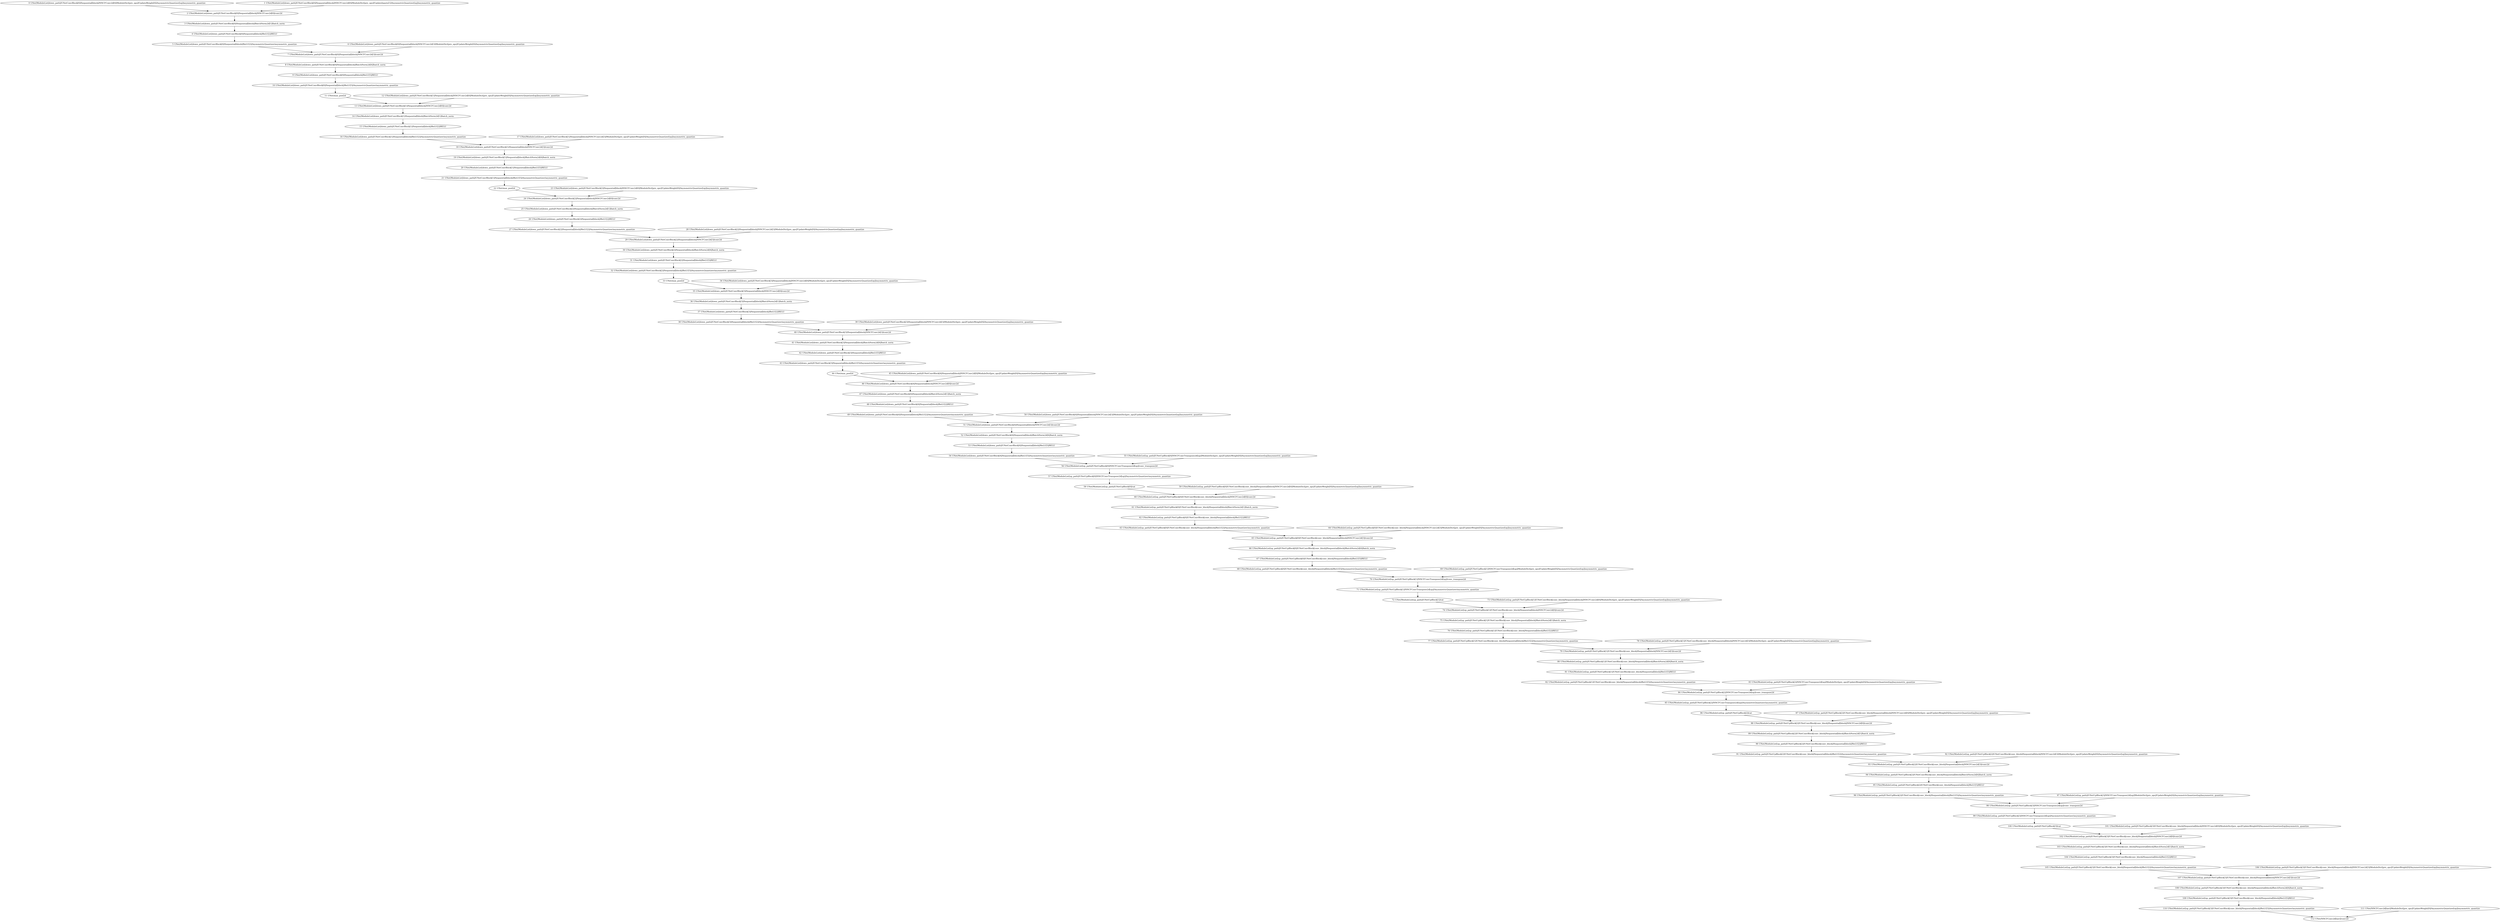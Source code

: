 strict digraph  {
"0 UNet/ModuleList[down_path]/UNetConvBlock[0]/Sequential[block]/NNCFConv2d[0]/ModuleDict[pre_ops]/UpdateWeight[0]/AsymmetricQuantizer[op]/asymmetric_quantize" [id=0, scope="UNet/ModuleList[down_path]/UNetConvBlock[0]/Sequential[block]/NNCFConv2d[0]/ModuleDict[pre_ops]/UpdateWeight[0]/AsymmetricQuantizer[op]", type=asymmetric_quantize];
"1 UNet/ModuleList[down_path]/UNetConvBlock[0]/Sequential[block]/NNCFConv2d[0]/ModuleDict[pre_ops]/UpdateInputs[1]/AsymmetricQuantizer[op]/asymmetric_quantize" [id=1, scope="UNet/ModuleList[down_path]/UNetConvBlock[0]/Sequential[block]/NNCFConv2d[0]/ModuleDict[pre_ops]/UpdateInputs[1]/AsymmetricQuantizer[op]", type=asymmetric_quantize];
"2 UNet/ModuleList[down_path]/UNetConvBlock[0]/Sequential[block]/NNCFConv2d[0]/conv2d" [id=2, scope="UNet/ModuleList[down_path]/UNetConvBlock[0]/Sequential[block]/NNCFConv2d[0]", type=conv2d];
"3 UNet/ModuleList[down_path]/UNetConvBlock[0]/Sequential[block]/BatchNorm2d[1]/batch_norm" [id=3, scope="UNet/ModuleList[down_path]/UNetConvBlock[0]/Sequential[block]/BatchNorm2d[1]", type=batch_norm];
"4 UNet/ModuleList[down_path]/UNetConvBlock[0]/Sequential[block]/ReLU[2]/RELU" [id=4, scope="UNet/ModuleList[down_path]/UNetConvBlock[0]/Sequential[block]/ReLU[2]", type=RELU];
"5 UNet/ModuleList[down_path]/UNetConvBlock[0]/Sequential[block]/ReLU[2]/AsymmetricQuantizer/asymmetric_quantize" [id=5, scope="UNet/ModuleList[down_path]/UNetConvBlock[0]/Sequential[block]/ReLU[2]/AsymmetricQuantizer", type=asymmetric_quantize];
"6 UNet/ModuleList[down_path]/UNetConvBlock[0]/Sequential[block]/NNCFConv2d[3]/ModuleDict[pre_ops]/UpdateWeight[0]/AsymmetricQuantizer[op]/asymmetric_quantize" [id=6, scope="UNet/ModuleList[down_path]/UNetConvBlock[0]/Sequential[block]/NNCFConv2d[3]/ModuleDict[pre_ops]/UpdateWeight[0]/AsymmetricQuantizer[op]", type=asymmetric_quantize];
"7 UNet/ModuleList[down_path]/UNetConvBlock[0]/Sequential[block]/NNCFConv2d[3]/conv2d" [id=7, scope="UNet/ModuleList[down_path]/UNetConvBlock[0]/Sequential[block]/NNCFConv2d[3]", type=conv2d];
"8 UNet/ModuleList[down_path]/UNetConvBlock[0]/Sequential[block]/BatchNorm2d[4]/batch_norm" [id=8, scope="UNet/ModuleList[down_path]/UNetConvBlock[0]/Sequential[block]/BatchNorm2d[4]", type=batch_norm];
"9 UNet/ModuleList[down_path]/UNetConvBlock[0]/Sequential[block]/ReLU[5]/RELU" [id=9, scope="UNet/ModuleList[down_path]/UNetConvBlock[0]/Sequential[block]/ReLU[5]", type=RELU];
"10 UNet/ModuleList[down_path]/UNetConvBlock[0]/Sequential[block]/ReLU[5]/AsymmetricQuantizer/asymmetric_quantize" [id=10, scope="UNet/ModuleList[down_path]/UNetConvBlock[0]/Sequential[block]/ReLU[5]/AsymmetricQuantizer", type=asymmetric_quantize];
"11 UNet/max_pool2d" [id=11, scope=UNet, type=max_pool2d];
"12 UNet/ModuleList[down_path]/UNetConvBlock[1]/Sequential[block]/NNCFConv2d[0]/ModuleDict[pre_ops]/UpdateWeight[0]/AsymmetricQuantizer[op]/asymmetric_quantize" [id=12, scope="UNet/ModuleList[down_path]/UNetConvBlock[1]/Sequential[block]/NNCFConv2d[0]/ModuleDict[pre_ops]/UpdateWeight[0]/AsymmetricQuantizer[op]", type=asymmetric_quantize];
"13 UNet/ModuleList[down_path]/UNetConvBlock[1]/Sequential[block]/NNCFConv2d[0]/conv2d" [id=13, scope="UNet/ModuleList[down_path]/UNetConvBlock[1]/Sequential[block]/NNCFConv2d[0]", type=conv2d];
"14 UNet/ModuleList[down_path]/UNetConvBlock[1]/Sequential[block]/BatchNorm2d[1]/batch_norm" [id=14, scope="UNet/ModuleList[down_path]/UNetConvBlock[1]/Sequential[block]/BatchNorm2d[1]", type=batch_norm];
"15 UNet/ModuleList[down_path]/UNetConvBlock[1]/Sequential[block]/ReLU[2]/RELU" [id=15, scope="UNet/ModuleList[down_path]/UNetConvBlock[1]/Sequential[block]/ReLU[2]", type=RELU];
"16 UNet/ModuleList[down_path]/UNetConvBlock[1]/Sequential[block]/ReLU[2]/AsymmetricQuantizer/asymmetric_quantize" [id=16, scope="UNet/ModuleList[down_path]/UNetConvBlock[1]/Sequential[block]/ReLU[2]/AsymmetricQuantizer", type=asymmetric_quantize];
"17 UNet/ModuleList[down_path]/UNetConvBlock[1]/Sequential[block]/NNCFConv2d[3]/ModuleDict[pre_ops]/UpdateWeight[0]/AsymmetricQuantizer[op]/asymmetric_quantize" [id=17, scope="UNet/ModuleList[down_path]/UNetConvBlock[1]/Sequential[block]/NNCFConv2d[3]/ModuleDict[pre_ops]/UpdateWeight[0]/AsymmetricQuantizer[op]", type=asymmetric_quantize];
"18 UNet/ModuleList[down_path]/UNetConvBlock[1]/Sequential[block]/NNCFConv2d[3]/conv2d" [id=18, scope="UNet/ModuleList[down_path]/UNetConvBlock[1]/Sequential[block]/NNCFConv2d[3]", type=conv2d];
"19 UNet/ModuleList[down_path]/UNetConvBlock[1]/Sequential[block]/BatchNorm2d[4]/batch_norm" [id=19, scope="UNet/ModuleList[down_path]/UNetConvBlock[1]/Sequential[block]/BatchNorm2d[4]", type=batch_norm];
"20 UNet/ModuleList[down_path]/UNetConvBlock[1]/Sequential[block]/ReLU[5]/RELU" [id=20, scope="UNet/ModuleList[down_path]/UNetConvBlock[1]/Sequential[block]/ReLU[5]", type=RELU];
"21 UNet/ModuleList[down_path]/UNetConvBlock[1]/Sequential[block]/ReLU[5]/AsymmetricQuantizer/asymmetric_quantize" [id=21, scope="UNet/ModuleList[down_path]/UNetConvBlock[1]/Sequential[block]/ReLU[5]/AsymmetricQuantizer", type=asymmetric_quantize];
"22 UNet/max_pool2d" [id=22, scope=UNet, type=max_pool2d];
"23 UNet/ModuleList[down_path]/UNetConvBlock[2]/Sequential[block]/NNCFConv2d[0]/ModuleDict[pre_ops]/UpdateWeight[0]/AsymmetricQuantizer[op]/asymmetric_quantize" [id=23, scope="UNet/ModuleList[down_path]/UNetConvBlock[2]/Sequential[block]/NNCFConv2d[0]/ModuleDict[pre_ops]/UpdateWeight[0]/AsymmetricQuantizer[op]", type=asymmetric_quantize];
"24 UNet/ModuleList[down_path]/UNetConvBlock[2]/Sequential[block]/NNCFConv2d[0]/conv2d" [id=24, scope="UNet/ModuleList[down_path]/UNetConvBlock[2]/Sequential[block]/NNCFConv2d[0]", type=conv2d];
"25 UNet/ModuleList[down_path]/UNetConvBlock[2]/Sequential[block]/BatchNorm2d[1]/batch_norm" [id=25, scope="UNet/ModuleList[down_path]/UNetConvBlock[2]/Sequential[block]/BatchNorm2d[1]", type=batch_norm];
"26 UNet/ModuleList[down_path]/UNetConvBlock[2]/Sequential[block]/ReLU[2]/RELU" [id=26, scope="UNet/ModuleList[down_path]/UNetConvBlock[2]/Sequential[block]/ReLU[2]", type=RELU];
"27 UNet/ModuleList[down_path]/UNetConvBlock[2]/Sequential[block]/ReLU[2]/AsymmetricQuantizer/asymmetric_quantize" [id=27, scope="UNet/ModuleList[down_path]/UNetConvBlock[2]/Sequential[block]/ReLU[2]/AsymmetricQuantizer", type=asymmetric_quantize];
"28 UNet/ModuleList[down_path]/UNetConvBlock[2]/Sequential[block]/NNCFConv2d[3]/ModuleDict[pre_ops]/UpdateWeight[0]/AsymmetricQuantizer[op]/asymmetric_quantize" [id=28, scope="UNet/ModuleList[down_path]/UNetConvBlock[2]/Sequential[block]/NNCFConv2d[3]/ModuleDict[pre_ops]/UpdateWeight[0]/AsymmetricQuantizer[op]", type=asymmetric_quantize];
"29 UNet/ModuleList[down_path]/UNetConvBlock[2]/Sequential[block]/NNCFConv2d[3]/conv2d" [id=29, scope="UNet/ModuleList[down_path]/UNetConvBlock[2]/Sequential[block]/NNCFConv2d[3]", type=conv2d];
"30 UNet/ModuleList[down_path]/UNetConvBlock[2]/Sequential[block]/BatchNorm2d[4]/batch_norm" [id=30, scope="UNet/ModuleList[down_path]/UNetConvBlock[2]/Sequential[block]/BatchNorm2d[4]", type=batch_norm];
"31 UNet/ModuleList[down_path]/UNetConvBlock[2]/Sequential[block]/ReLU[5]/RELU" [id=31, scope="UNet/ModuleList[down_path]/UNetConvBlock[2]/Sequential[block]/ReLU[5]", type=RELU];
"32 UNet/ModuleList[down_path]/UNetConvBlock[2]/Sequential[block]/ReLU[5]/AsymmetricQuantizer/asymmetric_quantize" [id=32, scope="UNet/ModuleList[down_path]/UNetConvBlock[2]/Sequential[block]/ReLU[5]/AsymmetricQuantizer", type=asymmetric_quantize];
"33 UNet/max_pool2d" [id=33, scope=UNet, type=max_pool2d];
"34 UNet/ModuleList[down_path]/UNetConvBlock[3]/Sequential[block]/NNCFConv2d[0]/ModuleDict[pre_ops]/UpdateWeight[0]/AsymmetricQuantizer[op]/asymmetric_quantize" [id=34, scope="UNet/ModuleList[down_path]/UNetConvBlock[3]/Sequential[block]/NNCFConv2d[0]/ModuleDict[pre_ops]/UpdateWeight[0]/AsymmetricQuantizer[op]", type=asymmetric_quantize];
"35 UNet/ModuleList[down_path]/UNetConvBlock[3]/Sequential[block]/NNCFConv2d[0]/conv2d" [id=35, scope="UNet/ModuleList[down_path]/UNetConvBlock[3]/Sequential[block]/NNCFConv2d[0]", type=conv2d];
"36 UNet/ModuleList[down_path]/UNetConvBlock[3]/Sequential[block]/BatchNorm2d[1]/batch_norm" [id=36, scope="UNet/ModuleList[down_path]/UNetConvBlock[3]/Sequential[block]/BatchNorm2d[1]", type=batch_norm];
"37 UNet/ModuleList[down_path]/UNetConvBlock[3]/Sequential[block]/ReLU[2]/RELU" [id=37, scope="UNet/ModuleList[down_path]/UNetConvBlock[3]/Sequential[block]/ReLU[2]", type=RELU];
"38 UNet/ModuleList[down_path]/UNetConvBlock[3]/Sequential[block]/ReLU[2]/AsymmetricQuantizer/asymmetric_quantize" [id=38, scope="UNet/ModuleList[down_path]/UNetConvBlock[3]/Sequential[block]/ReLU[2]/AsymmetricQuantizer", type=asymmetric_quantize];
"39 UNet/ModuleList[down_path]/UNetConvBlock[3]/Sequential[block]/NNCFConv2d[3]/ModuleDict[pre_ops]/UpdateWeight[0]/AsymmetricQuantizer[op]/asymmetric_quantize" [id=39, scope="UNet/ModuleList[down_path]/UNetConvBlock[3]/Sequential[block]/NNCFConv2d[3]/ModuleDict[pre_ops]/UpdateWeight[0]/AsymmetricQuantizer[op]", type=asymmetric_quantize];
"40 UNet/ModuleList[down_path]/UNetConvBlock[3]/Sequential[block]/NNCFConv2d[3]/conv2d" [id=40, scope="UNet/ModuleList[down_path]/UNetConvBlock[3]/Sequential[block]/NNCFConv2d[3]", type=conv2d];
"41 UNet/ModuleList[down_path]/UNetConvBlock[3]/Sequential[block]/BatchNorm2d[4]/batch_norm" [id=41, scope="UNet/ModuleList[down_path]/UNetConvBlock[3]/Sequential[block]/BatchNorm2d[4]", type=batch_norm];
"42 UNet/ModuleList[down_path]/UNetConvBlock[3]/Sequential[block]/ReLU[5]/RELU" [id=42, scope="UNet/ModuleList[down_path]/UNetConvBlock[3]/Sequential[block]/ReLU[5]", type=RELU];
"43 UNet/ModuleList[down_path]/UNetConvBlock[3]/Sequential[block]/ReLU[5]/AsymmetricQuantizer/asymmetric_quantize" [id=43, scope="UNet/ModuleList[down_path]/UNetConvBlock[3]/Sequential[block]/ReLU[5]/AsymmetricQuantizer", type=asymmetric_quantize];
"44 UNet/max_pool2d" [id=44, scope=UNet, type=max_pool2d];
"45 UNet/ModuleList[down_path]/UNetConvBlock[4]/Sequential[block]/NNCFConv2d[0]/ModuleDict[pre_ops]/UpdateWeight[0]/AsymmetricQuantizer[op]/asymmetric_quantize" [id=45, scope="UNet/ModuleList[down_path]/UNetConvBlock[4]/Sequential[block]/NNCFConv2d[0]/ModuleDict[pre_ops]/UpdateWeight[0]/AsymmetricQuantizer[op]", type=asymmetric_quantize];
"46 UNet/ModuleList[down_path]/UNetConvBlock[4]/Sequential[block]/NNCFConv2d[0]/conv2d" [id=46, scope="UNet/ModuleList[down_path]/UNetConvBlock[4]/Sequential[block]/NNCFConv2d[0]", type=conv2d];
"47 UNet/ModuleList[down_path]/UNetConvBlock[4]/Sequential[block]/BatchNorm2d[1]/batch_norm" [id=47, scope="UNet/ModuleList[down_path]/UNetConvBlock[4]/Sequential[block]/BatchNorm2d[1]", type=batch_norm];
"48 UNet/ModuleList[down_path]/UNetConvBlock[4]/Sequential[block]/ReLU[2]/RELU" [id=48, scope="UNet/ModuleList[down_path]/UNetConvBlock[4]/Sequential[block]/ReLU[2]", type=RELU];
"49 UNet/ModuleList[down_path]/UNetConvBlock[4]/Sequential[block]/ReLU[2]/AsymmetricQuantizer/asymmetric_quantize" [id=49, scope="UNet/ModuleList[down_path]/UNetConvBlock[4]/Sequential[block]/ReLU[2]/AsymmetricQuantizer", type=asymmetric_quantize];
"50 UNet/ModuleList[down_path]/UNetConvBlock[4]/Sequential[block]/NNCFConv2d[3]/ModuleDict[pre_ops]/UpdateWeight[0]/AsymmetricQuantizer[op]/asymmetric_quantize" [id=50, scope="UNet/ModuleList[down_path]/UNetConvBlock[4]/Sequential[block]/NNCFConv2d[3]/ModuleDict[pre_ops]/UpdateWeight[0]/AsymmetricQuantizer[op]", type=asymmetric_quantize];
"51 UNet/ModuleList[down_path]/UNetConvBlock[4]/Sequential[block]/NNCFConv2d[3]/conv2d" [id=51, scope="UNet/ModuleList[down_path]/UNetConvBlock[4]/Sequential[block]/NNCFConv2d[3]", type=conv2d];
"52 UNet/ModuleList[down_path]/UNetConvBlock[4]/Sequential[block]/BatchNorm2d[4]/batch_norm" [id=52, scope="UNet/ModuleList[down_path]/UNetConvBlock[4]/Sequential[block]/BatchNorm2d[4]", type=batch_norm];
"53 UNet/ModuleList[down_path]/UNetConvBlock[4]/Sequential[block]/ReLU[5]/RELU" [id=53, scope="UNet/ModuleList[down_path]/UNetConvBlock[4]/Sequential[block]/ReLU[5]", type=RELU];
"54 UNet/ModuleList[down_path]/UNetConvBlock[4]/Sequential[block]/ReLU[5]/AsymmetricQuantizer/asymmetric_quantize" [id=54, scope="UNet/ModuleList[down_path]/UNetConvBlock[4]/Sequential[block]/ReLU[5]/AsymmetricQuantizer", type=asymmetric_quantize];
"55 UNet/ModuleList[up_path]/UNetUpBlock[0]/NNCFConvTranspose2d[up]/ModuleDict[pre_ops]/UpdateWeight[0]/AsymmetricQuantizer[op]/asymmetric_quantize" [id=55, scope="UNet/ModuleList[up_path]/UNetUpBlock[0]/NNCFConvTranspose2d[up]/ModuleDict[pre_ops]/UpdateWeight[0]/AsymmetricQuantizer[op]", type=asymmetric_quantize];
"56 UNet/ModuleList[up_path]/UNetUpBlock[0]/NNCFConvTranspose2d[up]/conv_transpose2d" [id=56, scope="UNet/ModuleList[up_path]/UNetUpBlock[0]/NNCFConvTranspose2d[up]", type=conv_transpose2d];
"57 UNet/ModuleList[up_path]/UNetUpBlock[0]/NNCFConvTranspose2d[up]/AsymmetricQuantizer/asymmetric_quantize" [id=57, scope="UNet/ModuleList[up_path]/UNetUpBlock[0]/NNCFConvTranspose2d[up]/AsymmetricQuantizer", type=asymmetric_quantize];
"58 UNet/ModuleList[up_path]/UNetUpBlock[0]/cat" [id=58, scope="UNet/ModuleList[up_path]/UNetUpBlock[0]", type=cat];
"59 UNet/ModuleList[up_path]/UNetUpBlock[0]/UNetConvBlock[conv_block]/Sequential[block]/NNCFConv2d[0]/ModuleDict[pre_ops]/UpdateWeight[0]/AsymmetricQuantizer[op]/asymmetric_quantize" [id=59, scope="UNet/ModuleList[up_path]/UNetUpBlock[0]/UNetConvBlock[conv_block]/Sequential[block]/NNCFConv2d[0]/ModuleDict[pre_ops]/UpdateWeight[0]/AsymmetricQuantizer[op]", type=asymmetric_quantize];
"60 UNet/ModuleList[up_path]/UNetUpBlock[0]/UNetConvBlock[conv_block]/Sequential[block]/NNCFConv2d[0]/conv2d" [id=60, scope="UNet/ModuleList[up_path]/UNetUpBlock[0]/UNetConvBlock[conv_block]/Sequential[block]/NNCFConv2d[0]", type=conv2d];
"61 UNet/ModuleList[up_path]/UNetUpBlock[0]/UNetConvBlock[conv_block]/Sequential[block]/BatchNorm2d[1]/batch_norm" [id=61, scope="UNet/ModuleList[up_path]/UNetUpBlock[0]/UNetConvBlock[conv_block]/Sequential[block]/BatchNorm2d[1]", type=batch_norm];
"62 UNet/ModuleList[up_path]/UNetUpBlock[0]/UNetConvBlock[conv_block]/Sequential[block]/ReLU[2]/RELU" [id=62, scope="UNet/ModuleList[up_path]/UNetUpBlock[0]/UNetConvBlock[conv_block]/Sequential[block]/ReLU[2]", type=RELU];
"63 UNet/ModuleList[up_path]/UNetUpBlock[0]/UNetConvBlock[conv_block]/Sequential[block]/ReLU[2]/AsymmetricQuantizer/asymmetric_quantize" [id=63, scope="UNet/ModuleList[up_path]/UNetUpBlock[0]/UNetConvBlock[conv_block]/Sequential[block]/ReLU[2]/AsymmetricQuantizer", type=asymmetric_quantize];
"64 UNet/ModuleList[up_path]/UNetUpBlock[0]/UNetConvBlock[conv_block]/Sequential[block]/NNCFConv2d[3]/ModuleDict[pre_ops]/UpdateWeight[0]/AsymmetricQuantizer[op]/asymmetric_quantize" [id=64, scope="UNet/ModuleList[up_path]/UNetUpBlock[0]/UNetConvBlock[conv_block]/Sequential[block]/NNCFConv2d[3]/ModuleDict[pre_ops]/UpdateWeight[0]/AsymmetricQuantizer[op]", type=asymmetric_quantize];
"65 UNet/ModuleList[up_path]/UNetUpBlock[0]/UNetConvBlock[conv_block]/Sequential[block]/NNCFConv2d[3]/conv2d" [id=65, scope="UNet/ModuleList[up_path]/UNetUpBlock[0]/UNetConvBlock[conv_block]/Sequential[block]/NNCFConv2d[3]", type=conv2d];
"66 UNet/ModuleList[up_path]/UNetUpBlock[0]/UNetConvBlock[conv_block]/Sequential[block]/BatchNorm2d[4]/batch_norm" [id=66, scope="UNet/ModuleList[up_path]/UNetUpBlock[0]/UNetConvBlock[conv_block]/Sequential[block]/BatchNorm2d[4]", type=batch_norm];
"67 UNet/ModuleList[up_path]/UNetUpBlock[0]/UNetConvBlock[conv_block]/Sequential[block]/ReLU[5]/RELU" [id=67, scope="UNet/ModuleList[up_path]/UNetUpBlock[0]/UNetConvBlock[conv_block]/Sequential[block]/ReLU[5]", type=RELU];
"68 UNet/ModuleList[up_path]/UNetUpBlock[0]/UNetConvBlock[conv_block]/Sequential[block]/ReLU[5]/AsymmetricQuantizer/asymmetric_quantize" [id=68, scope="UNet/ModuleList[up_path]/UNetUpBlock[0]/UNetConvBlock[conv_block]/Sequential[block]/ReLU[5]/AsymmetricQuantizer", type=asymmetric_quantize];
"69 UNet/ModuleList[up_path]/UNetUpBlock[1]/NNCFConvTranspose2d[up]/ModuleDict[pre_ops]/UpdateWeight[0]/AsymmetricQuantizer[op]/asymmetric_quantize" [id=69, scope="UNet/ModuleList[up_path]/UNetUpBlock[1]/NNCFConvTranspose2d[up]/ModuleDict[pre_ops]/UpdateWeight[0]/AsymmetricQuantizer[op]", type=asymmetric_quantize];
"70 UNet/ModuleList[up_path]/UNetUpBlock[1]/NNCFConvTranspose2d[up]/conv_transpose2d" [id=70, scope="UNet/ModuleList[up_path]/UNetUpBlock[1]/NNCFConvTranspose2d[up]", type=conv_transpose2d];
"71 UNet/ModuleList[up_path]/UNetUpBlock[1]/NNCFConvTranspose2d[up]/AsymmetricQuantizer/asymmetric_quantize" [id=71, scope="UNet/ModuleList[up_path]/UNetUpBlock[1]/NNCFConvTranspose2d[up]/AsymmetricQuantizer", type=asymmetric_quantize];
"72 UNet/ModuleList[up_path]/UNetUpBlock[1]/cat" [id=72, scope="UNet/ModuleList[up_path]/UNetUpBlock[1]", type=cat];
"73 UNet/ModuleList[up_path]/UNetUpBlock[1]/UNetConvBlock[conv_block]/Sequential[block]/NNCFConv2d[0]/ModuleDict[pre_ops]/UpdateWeight[0]/AsymmetricQuantizer[op]/asymmetric_quantize" [id=73, scope="UNet/ModuleList[up_path]/UNetUpBlock[1]/UNetConvBlock[conv_block]/Sequential[block]/NNCFConv2d[0]/ModuleDict[pre_ops]/UpdateWeight[0]/AsymmetricQuantizer[op]", type=asymmetric_quantize];
"74 UNet/ModuleList[up_path]/UNetUpBlock[1]/UNetConvBlock[conv_block]/Sequential[block]/NNCFConv2d[0]/conv2d" [id=74, scope="UNet/ModuleList[up_path]/UNetUpBlock[1]/UNetConvBlock[conv_block]/Sequential[block]/NNCFConv2d[0]", type=conv2d];
"75 UNet/ModuleList[up_path]/UNetUpBlock[1]/UNetConvBlock[conv_block]/Sequential[block]/BatchNorm2d[1]/batch_norm" [id=75, scope="UNet/ModuleList[up_path]/UNetUpBlock[1]/UNetConvBlock[conv_block]/Sequential[block]/BatchNorm2d[1]", type=batch_norm];
"76 UNet/ModuleList[up_path]/UNetUpBlock[1]/UNetConvBlock[conv_block]/Sequential[block]/ReLU[2]/RELU" [id=76, scope="UNet/ModuleList[up_path]/UNetUpBlock[1]/UNetConvBlock[conv_block]/Sequential[block]/ReLU[2]", type=RELU];
"77 UNet/ModuleList[up_path]/UNetUpBlock[1]/UNetConvBlock[conv_block]/Sequential[block]/ReLU[2]/AsymmetricQuantizer/asymmetric_quantize" [id=77, scope="UNet/ModuleList[up_path]/UNetUpBlock[1]/UNetConvBlock[conv_block]/Sequential[block]/ReLU[2]/AsymmetricQuantizer", type=asymmetric_quantize];
"78 UNet/ModuleList[up_path]/UNetUpBlock[1]/UNetConvBlock[conv_block]/Sequential[block]/NNCFConv2d[3]/ModuleDict[pre_ops]/UpdateWeight[0]/AsymmetricQuantizer[op]/asymmetric_quantize" [id=78, scope="UNet/ModuleList[up_path]/UNetUpBlock[1]/UNetConvBlock[conv_block]/Sequential[block]/NNCFConv2d[3]/ModuleDict[pre_ops]/UpdateWeight[0]/AsymmetricQuantizer[op]", type=asymmetric_quantize];
"79 UNet/ModuleList[up_path]/UNetUpBlock[1]/UNetConvBlock[conv_block]/Sequential[block]/NNCFConv2d[3]/conv2d" [id=79, scope="UNet/ModuleList[up_path]/UNetUpBlock[1]/UNetConvBlock[conv_block]/Sequential[block]/NNCFConv2d[3]", type=conv2d];
"80 UNet/ModuleList[up_path]/UNetUpBlock[1]/UNetConvBlock[conv_block]/Sequential[block]/BatchNorm2d[4]/batch_norm" [id=80, scope="UNet/ModuleList[up_path]/UNetUpBlock[1]/UNetConvBlock[conv_block]/Sequential[block]/BatchNorm2d[4]", type=batch_norm];
"81 UNet/ModuleList[up_path]/UNetUpBlock[1]/UNetConvBlock[conv_block]/Sequential[block]/ReLU[5]/RELU" [id=81, scope="UNet/ModuleList[up_path]/UNetUpBlock[1]/UNetConvBlock[conv_block]/Sequential[block]/ReLU[5]", type=RELU];
"82 UNet/ModuleList[up_path]/UNetUpBlock[1]/UNetConvBlock[conv_block]/Sequential[block]/ReLU[5]/AsymmetricQuantizer/asymmetric_quantize" [id=82, scope="UNet/ModuleList[up_path]/UNetUpBlock[1]/UNetConvBlock[conv_block]/Sequential[block]/ReLU[5]/AsymmetricQuantizer", type=asymmetric_quantize];
"83 UNet/ModuleList[up_path]/UNetUpBlock[2]/NNCFConvTranspose2d[up]/ModuleDict[pre_ops]/UpdateWeight[0]/AsymmetricQuantizer[op]/asymmetric_quantize" [id=83, scope="UNet/ModuleList[up_path]/UNetUpBlock[2]/NNCFConvTranspose2d[up]/ModuleDict[pre_ops]/UpdateWeight[0]/AsymmetricQuantizer[op]", type=asymmetric_quantize];
"84 UNet/ModuleList[up_path]/UNetUpBlock[2]/NNCFConvTranspose2d[up]/conv_transpose2d" [id=84, scope="UNet/ModuleList[up_path]/UNetUpBlock[2]/NNCFConvTranspose2d[up]", type=conv_transpose2d];
"85 UNet/ModuleList[up_path]/UNetUpBlock[2]/NNCFConvTranspose2d[up]/AsymmetricQuantizer/asymmetric_quantize" [id=85, scope="UNet/ModuleList[up_path]/UNetUpBlock[2]/NNCFConvTranspose2d[up]/AsymmetricQuantizer", type=asymmetric_quantize];
"86 UNet/ModuleList[up_path]/UNetUpBlock[2]/cat" [id=86, scope="UNet/ModuleList[up_path]/UNetUpBlock[2]", type=cat];
"87 UNet/ModuleList[up_path]/UNetUpBlock[2]/UNetConvBlock[conv_block]/Sequential[block]/NNCFConv2d[0]/ModuleDict[pre_ops]/UpdateWeight[0]/AsymmetricQuantizer[op]/asymmetric_quantize" [id=87, scope="UNet/ModuleList[up_path]/UNetUpBlock[2]/UNetConvBlock[conv_block]/Sequential[block]/NNCFConv2d[0]/ModuleDict[pre_ops]/UpdateWeight[0]/AsymmetricQuantizer[op]", type=asymmetric_quantize];
"88 UNet/ModuleList[up_path]/UNetUpBlock[2]/UNetConvBlock[conv_block]/Sequential[block]/NNCFConv2d[0]/conv2d" [id=88, scope="UNet/ModuleList[up_path]/UNetUpBlock[2]/UNetConvBlock[conv_block]/Sequential[block]/NNCFConv2d[0]", type=conv2d];
"89 UNet/ModuleList[up_path]/UNetUpBlock[2]/UNetConvBlock[conv_block]/Sequential[block]/BatchNorm2d[1]/batch_norm" [id=89, scope="UNet/ModuleList[up_path]/UNetUpBlock[2]/UNetConvBlock[conv_block]/Sequential[block]/BatchNorm2d[1]", type=batch_norm];
"90 UNet/ModuleList[up_path]/UNetUpBlock[2]/UNetConvBlock[conv_block]/Sequential[block]/ReLU[2]/RELU" [id=90, scope="UNet/ModuleList[up_path]/UNetUpBlock[2]/UNetConvBlock[conv_block]/Sequential[block]/ReLU[2]", type=RELU];
"91 UNet/ModuleList[up_path]/UNetUpBlock[2]/UNetConvBlock[conv_block]/Sequential[block]/ReLU[2]/AsymmetricQuantizer/asymmetric_quantize" [id=91, scope="UNet/ModuleList[up_path]/UNetUpBlock[2]/UNetConvBlock[conv_block]/Sequential[block]/ReLU[2]/AsymmetricQuantizer", type=asymmetric_quantize];
"92 UNet/ModuleList[up_path]/UNetUpBlock[2]/UNetConvBlock[conv_block]/Sequential[block]/NNCFConv2d[3]/ModuleDict[pre_ops]/UpdateWeight[0]/AsymmetricQuantizer[op]/asymmetric_quantize" [id=92, scope="UNet/ModuleList[up_path]/UNetUpBlock[2]/UNetConvBlock[conv_block]/Sequential[block]/NNCFConv2d[3]/ModuleDict[pre_ops]/UpdateWeight[0]/AsymmetricQuantizer[op]", type=asymmetric_quantize];
"93 UNet/ModuleList[up_path]/UNetUpBlock[2]/UNetConvBlock[conv_block]/Sequential[block]/NNCFConv2d[3]/conv2d" [id=93, scope="UNet/ModuleList[up_path]/UNetUpBlock[2]/UNetConvBlock[conv_block]/Sequential[block]/NNCFConv2d[3]", type=conv2d];
"94 UNet/ModuleList[up_path]/UNetUpBlock[2]/UNetConvBlock[conv_block]/Sequential[block]/BatchNorm2d[4]/batch_norm" [id=94, scope="UNet/ModuleList[up_path]/UNetUpBlock[2]/UNetConvBlock[conv_block]/Sequential[block]/BatchNorm2d[4]", type=batch_norm];
"95 UNet/ModuleList[up_path]/UNetUpBlock[2]/UNetConvBlock[conv_block]/Sequential[block]/ReLU[5]/RELU" [id=95, scope="UNet/ModuleList[up_path]/UNetUpBlock[2]/UNetConvBlock[conv_block]/Sequential[block]/ReLU[5]", type=RELU];
"96 UNet/ModuleList[up_path]/UNetUpBlock[2]/UNetConvBlock[conv_block]/Sequential[block]/ReLU[5]/AsymmetricQuantizer/asymmetric_quantize" [id=96, scope="UNet/ModuleList[up_path]/UNetUpBlock[2]/UNetConvBlock[conv_block]/Sequential[block]/ReLU[5]/AsymmetricQuantizer", type=asymmetric_quantize];
"97 UNet/ModuleList[up_path]/UNetUpBlock[3]/NNCFConvTranspose2d[up]/ModuleDict[pre_ops]/UpdateWeight[0]/AsymmetricQuantizer[op]/asymmetric_quantize" [id=97, scope="UNet/ModuleList[up_path]/UNetUpBlock[3]/NNCFConvTranspose2d[up]/ModuleDict[pre_ops]/UpdateWeight[0]/AsymmetricQuantizer[op]", type=asymmetric_quantize];
"98 UNet/ModuleList[up_path]/UNetUpBlock[3]/NNCFConvTranspose2d[up]/conv_transpose2d" [id=98, scope="UNet/ModuleList[up_path]/UNetUpBlock[3]/NNCFConvTranspose2d[up]", type=conv_transpose2d];
"99 UNet/ModuleList[up_path]/UNetUpBlock[3]/NNCFConvTranspose2d[up]/AsymmetricQuantizer/asymmetric_quantize" [id=99, scope="UNet/ModuleList[up_path]/UNetUpBlock[3]/NNCFConvTranspose2d[up]/AsymmetricQuantizer", type=asymmetric_quantize];
"100 UNet/ModuleList[up_path]/UNetUpBlock[3]/cat" [id=100, scope="UNet/ModuleList[up_path]/UNetUpBlock[3]", type=cat];
"101 UNet/ModuleList[up_path]/UNetUpBlock[3]/UNetConvBlock[conv_block]/Sequential[block]/NNCFConv2d[0]/ModuleDict[pre_ops]/UpdateWeight[0]/AsymmetricQuantizer[op]/asymmetric_quantize" [id=101, scope="UNet/ModuleList[up_path]/UNetUpBlock[3]/UNetConvBlock[conv_block]/Sequential[block]/NNCFConv2d[0]/ModuleDict[pre_ops]/UpdateWeight[0]/AsymmetricQuantizer[op]", type=asymmetric_quantize];
"102 UNet/ModuleList[up_path]/UNetUpBlock[3]/UNetConvBlock[conv_block]/Sequential[block]/NNCFConv2d[0]/conv2d" [id=102, scope="UNet/ModuleList[up_path]/UNetUpBlock[3]/UNetConvBlock[conv_block]/Sequential[block]/NNCFConv2d[0]", type=conv2d];
"103 UNet/ModuleList[up_path]/UNetUpBlock[3]/UNetConvBlock[conv_block]/Sequential[block]/BatchNorm2d[1]/batch_norm" [id=103, scope="UNet/ModuleList[up_path]/UNetUpBlock[3]/UNetConvBlock[conv_block]/Sequential[block]/BatchNorm2d[1]", type=batch_norm];
"104 UNet/ModuleList[up_path]/UNetUpBlock[3]/UNetConvBlock[conv_block]/Sequential[block]/ReLU[2]/RELU" [id=104, scope="UNet/ModuleList[up_path]/UNetUpBlock[3]/UNetConvBlock[conv_block]/Sequential[block]/ReLU[2]", type=RELU];
"105 UNet/ModuleList[up_path]/UNetUpBlock[3]/UNetConvBlock[conv_block]/Sequential[block]/ReLU[2]/AsymmetricQuantizer/asymmetric_quantize" [id=105, scope="UNet/ModuleList[up_path]/UNetUpBlock[3]/UNetConvBlock[conv_block]/Sequential[block]/ReLU[2]/AsymmetricQuantizer", type=asymmetric_quantize];
"106 UNet/ModuleList[up_path]/UNetUpBlock[3]/UNetConvBlock[conv_block]/Sequential[block]/NNCFConv2d[3]/ModuleDict[pre_ops]/UpdateWeight[0]/AsymmetricQuantizer[op]/asymmetric_quantize" [id=106, scope="UNet/ModuleList[up_path]/UNetUpBlock[3]/UNetConvBlock[conv_block]/Sequential[block]/NNCFConv2d[3]/ModuleDict[pre_ops]/UpdateWeight[0]/AsymmetricQuantizer[op]", type=asymmetric_quantize];
"107 UNet/ModuleList[up_path]/UNetUpBlock[3]/UNetConvBlock[conv_block]/Sequential[block]/NNCFConv2d[3]/conv2d" [id=107, scope="UNet/ModuleList[up_path]/UNetUpBlock[3]/UNetConvBlock[conv_block]/Sequential[block]/NNCFConv2d[3]", type=conv2d];
"108 UNet/ModuleList[up_path]/UNetUpBlock[3]/UNetConvBlock[conv_block]/Sequential[block]/BatchNorm2d[4]/batch_norm" [id=108, scope="UNet/ModuleList[up_path]/UNetUpBlock[3]/UNetConvBlock[conv_block]/Sequential[block]/BatchNorm2d[4]", type=batch_norm];
"109 UNet/ModuleList[up_path]/UNetUpBlock[3]/UNetConvBlock[conv_block]/Sequential[block]/ReLU[5]/RELU" [id=109, scope="UNet/ModuleList[up_path]/UNetUpBlock[3]/UNetConvBlock[conv_block]/Sequential[block]/ReLU[5]", type=RELU];
"110 UNet/ModuleList[up_path]/UNetUpBlock[3]/UNetConvBlock[conv_block]/Sequential[block]/ReLU[5]/AsymmetricQuantizer/asymmetric_quantize" [id=110, scope="UNet/ModuleList[up_path]/UNetUpBlock[3]/UNetConvBlock[conv_block]/Sequential[block]/ReLU[5]/AsymmetricQuantizer", type=asymmetric_quantize];
"111 UNet/NNCFConv2d[last]/ModuleDict[pre_ops]/UpdateWeight[0]/AsymmetricQuantizer[op]/asymmetric_quantize" [id=111, scope="UNet/NNCFConv2d[last]/ModuleDict[pre_ops]/UpdateWeight[0]/AsymmetricQuantizer[op]", type=asymmetric_quantize];
"112 UNet/NNCFConv2d[last]/conv2d" [id=112, scope="UNet/NNCFConv2d[last]", type=conv2d];
"0 UNet/ModuleList[down_path]/UNetConvBlock[0]/Sequential[block]/NNCFConv2d[0]/ModuleDict[pre_ops]/UpdateWeight[0]/AsymmetricQuantizer[op]/asymmetric_quantize" -> "2 UNet/ModuleList[down_path]/UNetConvBlock[0]/Sequential[block]/NNCFConv2d[0]/conv2d";
"1 UNet/ModuleList[down_path]/UNetConvBlock[0]/Sequential[block]/NNCFConv2d[0]/ModuleDict[pre_ops]/UpdateInputs[1]/AsymmetricQuantizer[op]/asymmetric_quantize" -> "2 UNet/ModuleList[down_path]/UNetConvBlock[0]/Sequential[block]/NNCFConv2d[0]/conv2d";
"2 UNet/ModuleList[down_path]/UNetConvBlock[0]/Sequential[block]/NNCFConv2d[0]/conv2d" -> "3 UNet/ModuleList[down_path]/UNetConvBlock[0]/Sequential[block]/BatchNorm2d[1]/batch_norm";
"3 UNet/ModuleList[down_path]/UNetConvBlock[0]/Sequential[block]/BatchNorm2d[1]/batch_norm" -> "4 UNet/ModuleList[down_path]/UNetConvBlock[0]/Sequential[block]/ReLU[2]/RELU";
"4 UNet/ModuleList[down_path]/UNetConvBlock[0]/Sequential[block]/ReLU[2]/RELU" -> "5 UNet/ModuleList[down_path]/UNetConvBlock[0]/Sequential[block]/ReLU[2]/AsymmetricQuantizer/asymmetric_quantize";
"5 UNet/ModuleList[down_path]/UNetConvBlock[0]/Sequential[block]/ReLU[2]/AsymmetricQuantizer/asymmetric_quantize" -> "7 UNet/ModuleList[down_path]/UNetConvBlock[0]/Sequential[block]/NNCFConv2d[3]/conv2d";
"6 UNet/ModuleList[down_path]/UNetConvBlock[0]/Sequential[block]/NNCFConv2d[3]/ModuleDict[pre_ops]/UpdateWeight[0]/AsymmetricQuantizer[op]/asymmetric_quantize" -> "7 UNet/ModuleList[down_path]/UNetConvBlock[0]/Sequential[block]/NNCFConv2d[3]/conv2d";
"7 UNet/ModuleList[down_path]/UNetConvBlock[0]/Sequential[block]/NNCFConv2d[3]/conv2d" -> "8 UNet/ModuleList[down_path]/UNetConvBlock[0]/Sequential[block]/BatchNorm2d[4]/batch_norm";
"8 UNet/ModuleList[down_path]/UNetConvBlock[0]/Sequential[block]/BatchNorm2d[4]/batch_norm" -> "9 UNet/ModuleList[down_path]/UNetConvBlock[0]/Sequential[block]/ReLU[5]/RELU";
"9 UNet/ModuleList[down_path]/UNetConvBlock[0]/Sequential[block]/ReLU[5]/RELU" -> "10 UNet/ModuleList[down_path]/UNetConvBlock[0]/Sequential[block]/ReLU[5]/AsymmetricQuantizer/asymmetric_quantize";
"10 UNet/ModuleList[down_path]/UNetConvBlock[0]/Sequential[block]/ReLU[5]/AsymmetricQuantizer/asymmetric_quantize" -> "11 UNet/max_pool2d";
"11 UNet/max_pool2d" -> "13 UNet/ModuleList[down_path]/UNetConvBlock[1]/Sequential[block]/NNCFConv2d[0]/conv2d";
"12 UNet/ModuleList[down_path]/UNetConvBlock[1]/Sequential[block]/NNCFConv2d[0]/ModuleDict[pre_ops]/UpdateWeight[0]/AsymmetricQuantizer[op]/asymmetric_quantize" -> "13 UNet/ModuleList[down_path]/UNetConvBlock[1]/Sequential[block]/NNCFConv2d[0]/conv2d";
"13 UNet/ModuleList[down_path]/UNetConvBlock[1]/Sequential[block]/NNCFConv2d[0]/conv2d" -> "14 UNet/ModuleList[down_path]/UNetConvBlock[1]/Sequential[block]/BatchNorm2d[1]/batch_norm";
"14 UNet/ModuleList[down_path]/UNetConvBlock[1]/Sequential[block]/BatchNorm2d[1]/batch_norm" -> "15 UNet/ModuleList[down_path]/UNetConvBlock[1]/Sequential[block]/ReLU[2]/RELU";
"15 UNet/ModuleList[down_path]/UNetConvBlock[1]/Sequential[block]/ReLU[2]/RELU" -> "16 UNet/ModuleList[down_path]/UNetConvBlock[1]/Sequential[block]/ReLU[2]/AsymmetricQuantizer/asymmetric_quantize";
"16 UNet/ModuleList[down_path]/UNetConvBlock[1]/Sequential[block]/ReLU[2]/AsymmetricQuantizer/asymmetric_quantize" -> "18 UNet/ModuleList[down_path]/UNetConvBlock[1]/Sequential[block]/NNCFConv2d[3]/conv2d";
"17 UNet/ModuleList[down_path]/UNetConvBlock[1]/Sequential[block]/NNCFConv2d[3]/ModuleDict[pre_ops]/UpdateWeight[0]/AsymmetricQuantizer[op]/asymmetric_quantize" -> "18 UNet/ModuleList[down_path]/UNetConvBlock[1]/Sequential[block]/NNCFConv2d[3]/conv2d";
"18 UNet/ModuleList[down_path]/UNetConvBlock[1]/Sequential[block]/NNCFConv2d[3]/conv2d" -> "19 UNet/ModuleList[down_path]/UNetConvBlock[1]/Sequential[block]/BatchNorm2d[4]/batch_norm";
"19 UNet/ModuleList[down_path]/UNetConvBlock[1]/Sequential[block]/BatchNorm2d[4]/batch_norm" -> "20 UNet/ModuleList[down_path]/UNetConvBlock[1]/Sequential[block]/ReLU[5]/RELU";
"20 UNet/ModuleList[down_path]/UNetConvBlock[1]/Sequential[block]/ReLU[5]/RELU" -> "21 UNet/ModuleList[down_path]/UNetConvBlock[1]/Sequential[block]/ReLU[5]/AsymmetricQuantizer/asymmetric_quantize";
"21 UNet/ModuleList[down_path]/UNetConvBlock[1]/Sequential[block]/ReLU[5]/AsymmetricQuantizer/asymmetric_quantize" -> "22 UNet/max_pool2d";
"22 UNet/max_pool2d" -> "24 UNet/ModuleList[down_path]/UNetConvBlock[2]/Sequential[block]/NNCFConv2d[0]/conv2d";
"23 UNet/ModuleList[down_path]/UNetConvBlock[2]/Sequential[block]/NNCFConv2d[0]/ModuleDict[pre_ops]/UpdateWeight[0]/AsymmetricQuantizer[op]/asymmetric_quantize" -> "24 UNet/ModuleList[down_path]/UNetConvBlock[2]/Sequential[block]/NNCFConv2d[0]/conv2d";
"24 UNet/ModuleList[down_path]/UNetConvBlock[2]/Sequential[block]/NNCFConv2d[0]/conv2d" -> "25 UNet/ModuleList[down_path]/UNetConvBlock[2]/Sequential[block]/BatchNorm2d[1]/batch_norm";
"25 UNet/ModuleList[down_path]/UNetConvBlock[2]/Sequential[block]/BatchNorm2d[1]/batch_norm" -> "26 UNet/ModuleList[down_path]/UNetConvBlock[2]/Sequential[block]/ReLU[2]/RELU";
"26 UNet/ModuleList[down_path]/UNetConvBlock[2]/Sequential[block]/ReLU[2]/RELU" -> "27 UNet/ModuleList[down_path]/UNetConvBlock[2]/Sequential[block]/ReLU[2]/AsymmetricQuantizer/asymmetric_quantize";
"27 UNet/ModuleList[down_path]/UNetConvBlock[2]/Sequential[block]/ReLU[2]/AsymmetricQuantizer/asymmetric_quantize" -> "29 UNet/ModuleList[down_path]/UNetConvBlock[2]/Sequential[block]/NNCFConv2d[3]/conv2d";
"28 UNet/ModuleList[down_path]/UNetConvBlock[2]/Sequential[block]/NNCFConv2d[3]/ModuleDict[pre_ops]/UpdateWeight[0]/AsymmetricQuantizer[op]/asymmetric_quantize" -> "29 UNet/ModuleList[down_path]/UNetConvBlock[2]/Sequential[block]/NNCFConv2d[3]/conv2d";
"29 UNet/ModuleList[down_path]/UNetConvBlock[2]/Sequential[block]/NNCFConv2d[3]/conv2d" -> "30 UNet/ModuleList[down_path]/UNetConvBlock[2]/Sequential[block]/BatchNorm2d[4]/batch_norm";
"30 UNet/ModuleList[down_path]/UNetConvBlock[2]/Sequential[block]/BatchNorm2d[4]/batch_norm" -> "31 UNet/ModuleList[down_path]/UNetConvBlock[2]/Sequential[block]/ReLU[5]/RELU";
"31 UNet/ModuleList[down_path]/UNetConvBlock[2]/Sequential[block]/ReLU[5]/RELU" -> "32 UNet/ModuleList[down_path]/UNetConvBlock[2]/Sequential[block]/ReLU[5]/AsymmetricQuantizer/asymmetric_quantize";
"32 UNet/ModuleList[down_path]/UNetConvBlock[2]/Sequential[block]/ReLU[5]/AsymmetricQuantizer/asymmetric_quantize" -> "33 UNet/max_pool2d";
"33 UNet/max_pool2d" -> "35 UNet/ModuleList[down_path]/UNetConvBlock[3]/Sequential[block]/NNCFConv2d[0]/conv2d";
"34 UNet/ModuleList[down_path]/UNetConvBlock[3]/Sequential[block]/NNCFConv2d[0]/ModuleDict[pre_ops]/UpdateWeight[0]/AsymmetricQuantizer[op]/asymmetric_quantize" -> "35 UNet/ModuleList[down_path]/UNetConvBlock[3]/Sequential[block]/NNCFConv2d[0]/conv2d";
"35 UNet/ModuleList[down_path]/UNetConvBlock[3]/Sequential[block]/NNCFConv2d[0]/conv2d" -> "36 UNet/ModuleList[down_path]/UNetConvBlock[3]/Sequential[block]/BatchNorm2d[1]/batch_norm";
"36 UNet/ModuleList[down_path]/UNetConvBlock[3]/Sequential[block]/BatchNorm2d[1]/batch_norm" -> "37 UNet/ModuleList[down_path]/UNetConvBlock[3]/Sequential[block]/ReLU[2]/RELU";
"37 UNet/ModuleList[down_path]/UNetConvBlock[3]/Sequential[block]/ReLU[2]/RELU" -> "38 UNet/ModuleList[down_path]/UNetConvBlock[3]/Sequential[block]/ReLU[2]/AsymmetricQuantizer/asymmetric_quantize";
"38 UNet/ModuleList[down_path]/UNetConvBlock[3]/Sequential[block]/ReLU[2]/AsymmetricQuantizer/asymmetric_quantize" -> "40 UNet/ModuleList[down_path]/UNetConvBlock[3]/Sequential[block]/NNCFConv2d[3]/conv2d";
"39 UNet/ModuleList[down_path]/UNetConvBlock[3]/Sequential[block]/NNCFConv2d[3]/ModuleDict[pre_ops]/UpdateWeight[0]/AsymmetricQuantizer[op]/asymmetric_quantize" -> "40 UNet/ModuleList[down_path]/UNetConvBlock[3]/Sequential[block]/NNCFConv2d[3]/conv2d";
"40 UNet/ModuleList[down_path]/UNetConvBlock[3]/Sequential[block]/NNCFConv2d[3]/conv2d" -> "41 UNet/ModuleList[down_path]/UNetConvBlock[3]/Sequential[block]/BatchNorm2d[4]/batch_norm";
"41 UNet/ModuleList[down_path]/UNetConvBlock[3]/Sequential[block]/BatchNorm2d[4]/batch_norm" -> "42 UNet/ModuleList[down_path]/UNetConvBlock[3]/Sequential[block]/ReLU[5]/RELU";
"42 UNet/ModuleList[down_path]/UNetConvBlock[3]/Sequential[block]/ReLU[5]/RELU" -> "43 UNet/ModuleList[down_path]/UNetConvBlock[3]/Sequential[block]/ReLU[5]/AsymmetricQuantizer/asymmetric_quantize";
"43 UNet/ModuleList[down_path]/UNetConvBlock[3]/Sequential[block]/ReLU[5]/AsymmetricQuantizer/asymmetric_quantize" -> "44 UNet/max_pool2d";
"44 UNet/max_pool2d" -> "46 UNet/ModuleList[down_path]/UNetConvBlock[4]/Sequential[block]/NNCFConv2d[0]/conv2d";
"45 UNet/ModuleList[down_path]/UNetConvBlock[4]/Sequential[block]/NNCFConv2d[0]/ModuleDict[pre_ops]/UpdateWeight[0]/AsymmetricQuantizer[op]/asymmetric_quantize" -> "46 UNet/ModuleList[down_path]/UNetConvBlock[4]/Sequential[block]/NNCFConv2d[0]/conv2d";
"46 UNet/ModuleList[down_path]/UNetConvBlock[4]/Sequential[block]/NNCFConv2d[0]/conv2d" -> "47 UNet/ModuleList[down_path]/UNetConvBlock[4]/Sequential[block]/BatchNorm2d[1]/batch_norm";
"47 UNet/ModuleList[down_path]/UNetConvBlock[4]/Sequential[block]/BatchNorm2d[1]/batch_norm" -> "48 UNet/ModuleList[down_path]/UNetConvBlock[4]/Sequential[block]/ReLU[2]/RELU";
"48 UNet/ModuleList[down_path]/UNetConvBlock[4]/Sequential[block]/ReLU[2]/RELU" -> "49 UNet/ModuleList[down_path]/UNetConvBlock[4]/Sequential[block]/ReLU[2]/AsymmetricQuantizer/asymmetric_quantize";
"49 UNet/ModuleList[down_path]/UNetConvBlock[4]/Sequential[block]/ReLU[2]/AsymmetricQuantizer/asymmetric_quantize" -> "51 UNet/ModuleList[down_path]/UNetConvBlock[4]/Sequential[block]/NNCFConv2d[3]/conv2d";
"50 UNet/ModuleList[down_path]/UNetConvBlock[4]/Sequential[block]/NNCFConv2d[3]/ModuleDict[pre_ops]/UpdateWeight[0]/AsymmetricQuantizer[op]/asymmetric_quantize" -> "51 UNet/ModuleList[down_path]/UNetConvBlock[4]/Sequential[block]/NNCFConv2d[3]/conv2d";
"51 UNet/ModuleList[down_path]/UNetConvBlock[4]/Sequential[block]/NNCFConv2d[3]/conv2d" -> "52 UNet/ModuleList[down_path]/UNetConvBlock[4]/Sequential[block]/BatchNorm2d[4]/batch_norm";
"52 UNet/ModuleList[down_path]/UNetConvBlock[4]/Sequential[block]/BatchNorm2d[4]/batch_norm" -> "53 UNet/ModuleList[down_path]/UNetConvBlock[4]/Sequential[block]/ReLU[5]/RELU";
"53 UNet/ModuleList[down_path]/UNetConvBlock[4]/Sequential[block]/ReLU[5]/RELU" -> "54 UNet/ModuleList[down_path]/UNetConvBlock[4]/Sequential[block]/ReLU[5]/AsymmetricQuantizer/asymmetric_quantize";
"54 UNet/ModuleList[down_path]/UNetConvBlock[4]/Sequential[block]/ReLU[5]/AsymmetricQuantizer/asymmetric_quantize" -> "56 UNet/ModuleList[up_path]/UNetUpBlock[0]/NNCFConvTranspose2d[up]/conv_transpose2d";
"55 UNet/ModuleList[up_path]/UNetUpBlock[0]/NNCFConvTranspose2d[up]/ModuleDict[pre_ops]/UpdateWeight[0]/AsymmetricQuantizer[op]/asymmetric_quantize" -> "56 UNet/ModuleList[up_path]/UNetUpBlock[0]/NNCFConvTranspose2d[up]/conv_transpose2d";
"56 UNet/ModuleList[up_path]/UNetUpBlock[0]/NNCFConvTranspose2d[up]/conv_transpose2d" -> "57 UNet/ModuleList[up_path]/UNetUpBlock[0]/NNCFConvTranspose2d[up]/AsymmetricQuantizer/asymmetric_quantize";
"57 UNet/ModuleList[up_path]/UNetUpBlock[0]/NNCFConvTranspose2d[up]/AsymmetricQuantizer/asymmetric_quantize" -> "58 UNet/ModuleList[up_path]/UNetUpBlock[0]/cat";
"58 UNet/ModuleList[up_path]/UNetUpBlock[0]/cat" -> "60 UNet/ModuleList[up_path]/UNetUpBlock[0]/UNetConvBlock[conv_block]/Sequential[block]/NNCFConv2d[0]/conv2d";
"59 UNet/ModuleList[up_path]/UNetUpBlock[0]/UNetConvBlock[conv_block]/Sequential[block]/NNCFConv2d[0]/ModuleDict[pre_ops]/UpdateWeight[0]/AsymmetricQuantizer[op]/asymmetric_quantize" -> "60 UNet/ModuleList[up_path]/UNetUpBlock[0]/UNetConvBlock[conv_block]/Sequential[block]/NNCFConv2d[0]/conv2d";
"60 UNet/ModuleList[up_path]/UNetUpBlock[0]/UNetConvBlock[conv_block]/Sequential[block]/NNCFConv2d[0]/conv2d" -> "61 UNet/ModuleList[up_path]/UNetUpBlock[0]/UNetConvBlock[conv_block]/Sequential[block]/BatchNorm2d[1]/batch_norm";
"61 UNet/ModuleList[up_path]/UNetUpBlock[0]/UNetConvBlock[conv_block]/Sequential[block]/BatchNorm2d[1]/batch_norm" -> "62 UNet/ModuleList[up_path]/UNetUpBlock[0]/UNetConvBlock[conv_block]/Sequential[block]/ReLU[2]/RELU";
"62 UNet/ModuleList[up_path]/UNetUpBlock[0]/UNetConvBlock[conv_block]/Sequential[block]/ReLU[2]/RELU" -> "63 UNet/ModuleList[up_path]/UNetUpBlock[0]/UNetConvBlock[conv_block]/Sequential[block]/ReLU[2]/AsymmetricQuantizer/asymmetric_quantize";
"63 UNet/ModuleList[up_path]/UNetUpBlock[0]/UNetConvBlock[conv_block]/Sequential[block]/ReLU[2]/AsymmetricQuantizer/asymmetric_quantize" -> "65 UNet/ModuleList[up_path]/UNetUpBlock[0]/UNetConvBlock[conv_block]/Sequential[block]/NNCFConv2d[3]/conv2d";
"64 UNet/ModuleList[up_path]/UNetUpBlock[0]/UNetConvBlock[conv_block]/Sequential[block]/NNCFConv2d[3]/ModuleDict[pre_ops]/UpdateWeight[0]/AsymmetricQuantizer[op]/asymmetric_quantize" -> "65 UNet/ModuleList[up_path]/UNetUpBlock[0]/UNetConvBlock[conv_block]/Sequential[block]/NNCFConv2d[3]/conv2d";
"65 UNet/ModuleList[up_path]/UNetUpBlock[0]/UNetConvBlock[conv_block]/Sequential[block]/NNCFConv2d[3]/conv2d" -> "66 UNet/ModuleList[up_path]/UNetUpBlock[0]/UNetConvBlock[conv_block]/Sequential[block]/BatchNorm2d[4]/batch_norm";
"66 UNet/ModuleList[up_path]/UNetUpBlock[0]/UNetConvBlock[conv_block]/Sequential[block]/BatchNorm2d[4]/batch_norm" -> "67 UNet/ModuleList[up_path]/UNetUpBlock[0]/UNetConvBlock[conv_block]/Sequential[block]/ReLU[5]/RELU";
"67 UNet/ModuleList[up_path]/UNetUpBlock[0]/UNetConvBlock[conv_block]/Sequential[block]/ReLU[5]/RELU" -> "68 UNet/ModuleList[up_path]/UNetUpBlock[0]/UNetConvBlock[conv_block]/Sequential[block]/ReLU[5]/AsymmetricQuantizer/asymmetric_quantize";
"68 UNet/ModuleList[up_path]/UNetUpBlock[0]/UNetConvBlock[conv_block]/Sequential[block]/ReLU[5]/AsymmetricQuantizer/asymmetric_quantize" -> "70 UNet/ModuleList[up_path]/UNetUpBlock[1]/NNCFConvTranspose2d[up]/conv_transpose2d";
"69 UNet/ModuleList[up_path]/UNetUpBlock[1]/NNCFConvTranspose2d[up]/ModuleDict[pre_ops]/UpdateWeight[0]/AsymmetricQuantizer[op]/asymmetric_quantize" -> "70 UNet/ModuleList[up_path]/UNetUpBlock[1]/NNCFConvTranspose2d[up]/conv_transpose2d";
"70 UNet/ModuleList[up_path]/UNetUpBlock[1]/NNCFConvTranspose2d[up]/conv_transpose2d" -> "71 UNet/ModuleList[up_path]/UNetUpBlock[1]/NNCFConvTranspose2d[up]/AsymmetricQuantizer/asymmetric_quantize";
"71 UNet/ModuleList[up_path]/UNetUpBlock[1]/NNCFConvTranspose2d[up]/AsymmetricQuantizer/asymmetric_quantize" -> "72 UNet/ModuleList[up_path]/UNetUpBlock[1]/cat";
"72 UNet/ModuleList[up_path]/UNetUpBlock[1]/cat" -> "74 UNet/ModuleList[up_path]/UNetUpBlock[1]/UNetConvBlock[conv_block]/Sequential[block]/NNCFConv2d[0]/conv2d";
"73 UNet/ModuleList[up_path]/UNetUpBlock[1]/UNetConvBlock[conv_block]/Sequential[block]/NNCFConv2d[0]/ModuleDict[pre_ops]/UpdateWeight[0]/AsymmetricQuantizer[op]/asymmetric_quantize" -> "74 UNet/ModuleList[up_path]/UNetUpBlock[1]/UNetConvBlock[conv_block]/Sequential[block]/NNCFConv2d[0]/conv2d";
"74 UNet/ModuleList[up_path]/UNetUpBlock[1]/UNetConvBlock[conv_block]/Sequential[block]/NNCFConv2d[0]/conv2d" -> "75 UNet/ModuleList[up_path]/UNetUpBlock[1]/UNetConvBlock[conv_block]/Sequential[block]/BatchNorm2d[1]/batch_norm";
"75 UNet/ModuleList[up_path]/UNetUpBlock[1]/UNetConvBlock[conv_block]/Sequential[block]/BatchNorm2d[1]/batch_norm" -> "76 UNet/ModuleList[up_path]/UNetUpBlock[1]/UNetConvBlock[conv_block]/Sequential[block]/ReLU[2]/RELU";
"76 UNet/ModuleList[up_path]/UNetUpBlock[1]/UNetConvBlock[conv_block]/Sequential[block]/ReLU[2]/RELU" -> "77 UNet/ModuleList[up_path]/UNetUpBlock[1]/UNetConvBlock[conv_block]/Sequential[block]/ReLU[2]/AsymmetricQuantizer/asymmetric_quantize";
"77 UNet/ModuleList[up_path]/UNetUpBlock[1]/UNetConvBlock[conv_block]/Sequential[block]/ReLU[2]/AsymmetricQuantizer/asymmetric_quantize" -> "79 UNet/ModuleList[up_path]/UNetUpBlock[1]/UNetConvBlock[conv_block]/Sequential[block]/NNCFConv2d[3]/conv2d";
"78 UNet/ModuleList[up_path]/UNetUpBlock[1]/UNetConvBlock[conv_block]/Sequential[block]/NNCFConv2d[3]/ModuleDict[pre_ops]/UpdateWeight[0]/AsymmetricQuantizer[op]/asymmetric_quantize" -> "79 UNet/ModuleList[up_path]/UNetUpBlock[1]/UNetConvBlock[conv_block]/Sequential[block]/NNCFConv2d[3]/conv2d";
"79 UNet/ModuleList[up_path]/UNetUpBlock[1]/UNetConvBlock[conv_block]/Sequential[block]/NNCFConv2d[3]/conv2d" -> "80 UNet/ModuleList[up_path]/UNetUpBlock[1]/UNetConvBlock[conv_block]/Sequential[block]/BatchNorm2d[4]/batch_norm";
"80 UNet/ModuleList[up_path]/UNetUpBlock[1]/UNetConvBlock[conv_block]/Sequential[block]/BatchNorm2d[4]/batch_norm" -> "81 UNet/ModuleList[up_path]/UNetUpBlock[1]/UNetConvBlock[conv_block]/Sequential[block]/ReLU[5]/RELU";
"81 UNet/ModuleList[up_path]/UNetUpBlock[1]/UNetConvBlock[conv_block]/Sequential[block]/ReLU[5]/RELU" -> "82 UNet/ModuleList[up_path]/UNetUpBlock[1]/UNetConvBlock[conv_block]/Sequential[block]/ReLU[5]/AsymmetricQuantizer/asymmetric_quantize";
"82 UNet/ModuleList[up_path]/UNetUpBlock[1]/UNetConvBlock[conv_block]/Sequential[block]/ReLU[5]/AsymmetricQuantizer/asymmetric_quantize" -> "84 UNet/ModuleList[up_path]/UNetUpBlock[2]/NNCFConvTranspose2d[up]/conv_transpose2d";
"83 UNet/ModuleList[up_path]/UNetUpBlock[2]/NNCFConvTranspose2d[up]/ModuleDict[pre_ops]/UpdateWeight[0]/AsymmetricQuantizer[op]/asymmetric_quantize" -> "84 UNet/ModuleList[up_path]/UNetUpBlock[2]/NNCFConvTranspose2d[up]/conv_transpose2d";
"84 UNet/ModuleList[up_path]/UNetUpBlock[2]/NNCFConvTranspose2d[up]/conv_transpose2d" -> "85 UNet/ModuleList[up_path]/UNetUpBlock[2]/NNCFConvTranspose2d[up]/AsymmetricQuantizer/asymmetric_quantize";
"85 UNet/ModuleList[up_path]/UNetUpBlock[2]/NNCFConvTranspose2d[up]/AsymmetricQuantizer/asymmetric_quantize" -> "86 UNet/ModuleList[up_path]/UNetUpBlock[2]/cat";
"86 UNet/ModuleList[up_path]/UNetUpBlock[2]/cat" -> "88 UNet/ModuleList[up_path]/UNetUpBlock[2]/UNetConvBlock[conv_block]/Sequential[block]/NNCFConv2d[0]/conv2d";
"87 UNet/ModuleList[up_path]/UNetUpBlock[2]/UNetConvBlock[conv_block]/Sequential[block]/NNCFConv2d[0]/ModuleDict[pre_ops]/UpdateWeight[0]/AsymmetricQuantizer[op]/asymmetric_quantize" -> "88 UNet/ModuleList[up_path]/UNetUpBlock[2]/UNetConvBlock[conv_block]/Sequential[block]/NNCFConv2d[0]/conv2d";
"88 UNet/ModuleList[up_path]/UNetUpBlock[2]/UNetConvBlock[conv_block]/Sequential[block]/NNCFConv2d[0]/conv2d" -> "89 UNet/ModuleList[up_path]/UNetUpBlock[2]/UNetConvBlock[conv_block]/Sequential[block]/BatchNorm2d[1]/batch_norm";
"89 UNet/ModuleList[up_path]/UNetUpBlock[2]/UNetConvBlock[conv_block]/Sequential[block]/BatchNorm2d[1]/batch_norm" -> "90 UNet/ModuleList[up_path]/UNetUpBlock[2]/UNetConvBlock[conv_block]/Sequential[block]/ReLU[2]/RELU";
"90 UNet/ModuleList[up_path]/UNetUpBlock[2]/UNetConvBlock[conv_block]/Sequential[block]/ReLU[2]/RELU" -> "91 UNet/ModuleList[up_path]/UNetUpBlock[2]/UNetConvBlock[conv_block]/Sequential[block]/ReLU[2]/AsymmetricQuantizer/asymmetric_quantize";
"91 UNet/ModuleList[up_path]/UNetUpBlock[2]/UNetConvBlock[conv_block]/Sequential[block]/ReLU[2]/AsymmetricQuantizer/asymmetric_quantize" -> "93 UNet/ModuleList[up_path]/UNetUpBlock[2]/UNetConvBlock[conv_block]/Sequential[block]/NNCFConv2d[3]/conv2d";
"92 UNet/ModuleList[up_path]/UNetUpBlock[2]/UNetConvBlock[conv_block]/Sequential[block]/NNCFConv2d[3]/ModuleDict[pre_ops]/UpdateWeight[0]/AsymmetricQuantizer[op]/asymmetric_quantize" -> "93 UNet/ModuleList[up_path]/UNetUpBlock[2]/UNetConvBlock[conv_block]/Sequential[block]/NNCFConv2d[3]/conv2d";
"93 UNet/ModuleList[up_path]/UNetUpBlock[2]/UNetConvBlock[conv_block]/Sequential[block]/NNCFConv2d[3]/conv2d" -> "94 UNet/ModuleList[up_path]/UNetUpBlock[2]/UNetConvBlock[conv_block]/Sequential[block]/BatchNorm2d[4]/batch_norm";
"94 UNet/ModuleList[up_path]/UNetUpBlock[2]/UNetConvBlock[conv_block]/Sequential[block]/BatchNorm2d[4]/batch_norm" -> "95 UNet/ModuleList[up_path]/UNetUpBlock[2]/UNetConvBlock[conv_block]/Sequential[block]/ReLU[5]/RELU";
"95 UNet/ModuleList[up_path]/UNetUpBlock[2]/UNetConvBlock[conv_block]/Sequential[block]/ReLU[5]/RELU" -> "96 UNet/ModuleList[up_path]/UNetUpBlock[2]/UNetConvBlock[conv_block]/Sequential[block]/ReLU[5]/AsymmetricQuantizer/asymmetric_quantize";
"96 UNet/ModuleList[up_path]/UNetUpBlock[2]/UNetConvBlock[conv_block]/Sequential[block]/ReLU[5]/AsymmetricQuantizer/asymmetric_quantize" -> "98 UNet/ModuleList[up_path]/UNetUpBlock[3]/NNCFConvTranspose2d[up]/conv_transpose2d";
"97 UNet/ModuleList[up_path]/UNetUpBlock[3]/NNCFConvTranspose2d[up]/ModuleDict[pre_ops]/UpdateWeight[0]/AsymmetricQuantizer[op]/asymmetric_quantize" -> "98 UNet/ModuleList[up_path]/UNetUpBlock[3]/NNCFConvTranspose2d[up]/conv_transpose2d";
"98 UNet/ModuleList[up_path]/UNetUpBlock[3]/NNCFConvTranspose2d[up]/conv_transpose2d" -> "99 UNet/ModuleList[up_path]/UNetUpBlock[3]/NNCFConvTranspose2d[up]/AsymmetricQuantizer/asymmetric_quantize";
"99 UNet/ModuleList[up_path]/UNetUpBlock[3]/NNCFConvTranspose2d[up]/AsymmetricQuantizer/asymmetric_quantize" -> "100 UNet/ModuleList[up_path]/UNetUpBlock[3]/cat";
"100 UNet/ModuleList[up_path]/UNetUpBlock[3]/cat" -> "102 UNet/ModuleList[up_path]/UNetUpBlock[3]/UNetConvBlock[conv_block]/Sequential[block]/NNCFConv2d[0]/conv2d";
"101 UNet/ModuleList[up_path]/UNetUpBlock[3]/UNetConvBlock[conv_block]/Sequential[block]/NNCFConv2d[0]/ModuleDict[pre_ops]/UpdateWeight[0]/AsymmetricQuantizer[op]/asymmetric_quantize" -> "102 UNet/ModuleList[up_path]/UNetUpBlock[3]/UNetConvBlock[conv_block]/Sequential[block]/NNCFConv2d[0]/conv2d";
"102 UNet/ModuleList[up_path]/UNetUpBlock[3]/UNetConvBlock[conv_block]/Sequential[block]/NNCFConv2d[0]/conv2d" -> "103 UNet/ModuleList[up_path]/UNetUpBlock[3]/UNetConvBlock[conv_block]/Sequential[block]/BatchNorm2d[1]/batch_norm";
"103 UNet/ModuleList[up_path]/UNetUpBlock[3]/UNetConvBlock[conv_block]/Sequential[block]/BatchNorm2d[1]/batch_norm" -> "104 UNet/ModuleList[up_path]/UNetUpBlock[3]/UNetConvBlock[conv_block]/Sequential[block]/ReLU[2]/RELU";
"104 UNet/ModuleList[up_path]/UNetUpBlock[3]/UNetConvBlock[conv_block]/Sequential[block]/ReLU[2]/RELU" -> "105 UNet/ModuleList[up_path]/UNetUpBlock[3]/UNetConvBlock[conv_block]/Sequential[block]/ReLU[2]/AsymmetricQuantizer/asymmetric_quantize";
"105 UNet/ModuleList[up_path]/UNetUpBlock[3]/UNetConvBlock[conv_block]/Sequential[block]/ReLU[2]/AsymmetricQuantizer/asymmetric_quantize" -> "107 UNet/ModuleList[up_path]/UNetUpBlock[3]/UNetConvBlock[conv_block]/Sequential[block]/NNCFConv2d[3]/conv2d";
"106 UNet/ModuleList[up_path]/UNetUpBlock[3]/UNetConvBlock[conv_block]/Sequential[block]/NNCFConv2d[3]/ModuleDict[pre_ops]/UpdateWeight[0]/AsymmetricQuantizer[op]/asymmetric_quantize" -> "107 UNet/ModuleList[up_path]/UNetUpBlock[3]/UNetConvBlock[conv_block]/Sequential[block]/NNCFConv2d[3]/conv2d";
"107 UNet/ModuleList[up_path]/UNetUpBlock[3]/UNetConvBlock[conv_block]/Sequential[block]/NNCFConv2d[3]/conv2d" -> "108 UNet/ModuleList[up_path]/UNetUpBlock[3]/UNetConvBlock[conv_block]/Sequential[block]/BatchNorm2d[4]/batch_norm";
"108 UNet/ModuleList[up_path]/UNetUpBlock[3]/UNetConvBlock[conv_block]/Sequential[block]/BatchNorm2d[4]/batch_norm" -> "109 UNet/ModuleList[up_path]/UNetUpBlock[3]/UNetConvBlock[conv_block]/Sequential[block]/ReLU[5]/RELU";
"109 UNet/ModuleList[up_path]/UNetUpBlock[3]/UNetConvBlock[conv_block]/Sequential[block]/ReLU[5]/RELU" -> "110 UNet/ModuleList[up_path]/UNetUpBlock[3]/UNetConvBlock[conv_block]/Sequential[block]/ReLU[5]/AsymmetricQuantizer/asymmetric_quantize";
"110 UNet/ModuleList[up_path]/UNetUpBlock[3]/UNetConvBlock[conv_block]/Sequential[block]/ReLU[5]/AsymmetricQuantizer/asymmetric_quantize" -> "112 UNet/NNCFConv2d[last]/conv2d";
"111 UNet/NNCFConv2d[last]/ModuleDict[pre_ops]/UpdateWeight[0]/AsymmetricQuantizer[op]/asymmetric_quantize" -> "112 UNet/NNCFConv2d[last]/conv2d";
}
